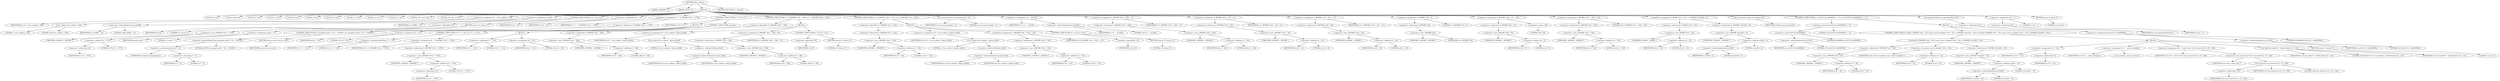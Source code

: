 digraph tftp_connect {  
"1000113" [label = "(METHOD,tftp_connect)" ]
"1000114" [label = "(PARAM,_DWORD *a1)" ]
"1000115" [label = "(PARAM,_BYTE *a2)" ]
"1000116" [label = "(BLOCK,,)" ]
"1000117" [label = "(LOCAL,v4: int)" ]
"1000118" [label = "(LOCAL,result: int)" ]
"1000119" [label = "(LOCAL,v6: int)" ]
"1000120" [label = "(LOCAL,v7: int)" ]
"1000121" [label = "(LOCAL,v8: int)" ]
"1000122" [label = "(LOCAL,v9: int)" ]
"1000123" [label = "(LOCAL,v10: int)" ]
"1000124" [label = "(LOCAL,v11: int)" ]
"1000125" [label = "(LOCAL,v12: int *)" ]
"1000126" [label = "(LOCAL,v13: int)" ]
"1000127" [label = "(LOCAL,v14: const char *)" ]
"1000128" [label = "(LOCAL,v15: char [ 128 ])" ]
"1000129" [label = "(<operator>.assignment,v4 = Curl_ccalloc(1, 336))" ]
"1000130" [label = "(IDENTIFIER,v4,v4 = Curl_ccalloc(1, 336))" ]
"1000131" [label = "(Curl_ccalloc,Curl_ccalloc(1, 336))" ]
"1000132" [label = "(LITERAL,1,Curl_ccalloc(1, 336))" ]
"1000133" [label = "(LITERAL,336,Curl_ccalloc(1, 336))" ]
"1000134" [label = "(<operator>.assignment,a1[188] = v4)" ]
"1000135" [label = "(<operator>.indirectIndexAccess,a1[188])" ]
"1000136" [label = "(IDENTIFIER,a1,a1[188] = v4)" ]
"1000137" [label = "(LITERAL,188,a1[188] = v4)" ]
"1000138" [label = "(IDENTIFIER,v4,a1[188] = v4)" ]
"1000139" [label = "(CONTROL_STRUCTURE,if ( !v4 ),if ( !v4 ))" ]
"1000140" [label = "(<operator>.logicalNot,!v4)" ]
"1000141" [label = "(IDENTIFIER,v4,!v4)" ]
"1000142" [label = "(RETURN,return 27;,return 27;)" ]
"1000143" [label = "(LITERAL,27,return 27;)" ]
"1000144" [label = "(<operator>.assignment,v6 = v4)" ]
"1000145" [label = "(IDENTIFIER,v6,v6 = v4)" ]
"1000146" [label = "(IDENTIFIER,v4,v6 = v4)" ]
"1000147" [label = "(<operator>.assignment,v7 = *(_DWORD *)(*a1 + 1576))" ]
"1000148" [label = "(IDENTIFIER,v7,v7 = *(_DWORD *)(*a1 + 1576))" ]
"1000149" [label = "(<operator>.indirection,*(_DWORD *)(*a1 + 1576))" ]
"1000150" [label = "(<operator>.cast,(_DWORD *)(*a1 + 1576))" ]
"1000151" [label = "(UNKNOWN,_DWORD *,_DWORD *)" ]
"1000152" [label = "(<operator>.addition,*a1 + 1576)" ]
"1000153" [label = "(<operator>.indirection,*a1)" ]
"1000154" [label = "(IDENTIFIER,a1,*a1 + 1576)" ]
"1000155" [label = "(LITERAL,1576,*a1 + 1576)" ]
"1000156" [label = "(CONTROL_STRUCTURE,if ( v7 ),if ( v7 ))" ]
"1000157" [label = "(IDENTIFIER,v7,if ( v7 ))" ]
"1000158" [label = "(BLOCK,,)" ]
"1000159" [label = "(<operator>.assignment,result = 71)" ]
"1000160" [label = "(IDENTIFIER,result,result = 71)" ]
"1000161" [label = "(LITERAL,71,result = 71)" ]
"1000162" [label = "(CONTROL_STRUCTURE,if ( (unsigned int)(v7 - 8) >= 0xFFB1 ),if ( (unsigned int)(v7 - 8) >= 0xFFB1 ))" ]
"1000163" [label = "(<operator>.greaterEqualsThan,(unsigned int)(v7 - 8) >= 0xFFB1)" ]
"1000164" [label = "(<operator>.cast,(unsigned int)(v7 - 8))" ]
"1000165" [label = "(UNKNOWN,unsigned int,unsigned int)" ]
"1000166" [label = "(<operator>.subtraction,v7 - 8)" ]
"1000167" [label = "(IDENTIFIER,v7,v7 - 8)" ]
"1000168" [label = "(LITERAL,8,v7 - 8)" ]
"1000169" [label = "(LITERAL,0xFFB1,(unsigned int)(v7 - 8) >= 0xFFB1)" ]
"1000170" [label = "(RETURN,return result;,return result;)" ]
"1000171" [label = "(IDENTIFIER,result,return result;)" ]
"1000172" [label = "(<operator>.assignment,v8 = 512)" ]
"1000173" [label = "(IDENTIFIER,v8,v8 = 512)" ]
"1000174" [label = "(LITERAL,512,v8 = 512)" ]
"1000175" [label = "(CONTROL_STRUCTURE,if ( v7 >= 512 ),if ( v7 >= 512 ))" ]
"1000176" [label = "(<operator>.greaterEqualsThan,v7 >= 512)" ]
"1000177" [label = "(IDENTIFIER,v7,v7 >= 512)" ]
"1000178" [label = "(LITERAL,512,v7 >= 512)" ]
"1000179" [label = "(<operator>.assignment,v8 = *(_DWORD *)(*a1 + 1576))" ]
"1000180" [label = "(IDENTIFIER,v8,v8 = *(_DWORD *)(*a1 + 1576))" ]
"1000181" [label = "(<operator>.indirection,*(_DWORD *)(*a1 + 1576))" ]
"1000182" [label = "(<operator>.cast,(_DWORD *)(*a1 + 1576))" ]
"1000183" [label = "(UNKNOWN,_DWORD *,_DWORD *)" ]
"1000184" [label = "(<operator>.addition,*a1 + 1576)" ]
"1000185" [label = "(<operator>.indirection,*a1)" ]
"1000186" [label = "(IDENTIFIER,a1,*a1 + 1576)" ]
"1000187" [label = "(LITERAL,1576,*a1 + 1576)" ]
"1000188" [label = "(CONTROL_STRUCTURE,else,else)" ]
"1000189" [label = "(BLOCK,,)" ]
"1000190" [label = "(<operator>.assignment,v7 = 512)" ]
"1000191" [label = "(IDENTIFIER,v7,v7 = 512)" ]
"1000192" [label = "(LITERAL,512,v7 = 512)" ]
"1000193" [label = "(<operator>.assignment,v8 = 512)" ]
"1000194" [label = "(IDENTIFIER,v8,v8 = 512)" ]
"1000195" [label = "(LITERAL,512,v8 = 512)" ]
"1000196" [label = "(CONTROL_STRUCTURE,if ( !*(_DWORD *)(v6 + 328) ),if ( !*(_DWORD *)(v6 + 328) ))" ]
"1000197" [label = "(<operator>.logicalNot,!*(_DWORD *)(v6 + 328))" ]
"1000198" [label = "(<operator>.indirection,*(_DWORD *)(v6 + 328))" ]
"1000199" [label = "(<operator>.cast,(_DWORD *)(v6 + 328))" ]
"1000200" [label = "(UNKNOWN,_DWORD *,_DWORD *)" ]
"1000201" [label = "(<operator>.addition,v6 + 328)" ]
"1000202" [label = "(IDENTIFIER,v6,v6 + 328)" ]
"1000203" [label = "(LITERAL,328,v6 + 328)" ]
"1000204" [label = "(BLOCK,,)" ]
"1000205" [label = "(<operator>.assignment,v9 = Curl_ccalloc(1, &byte_4[v8]))" ]
"1000206" [label = "(IDENTIFIER,v9,v9 = Curl_ccalloc(1, &byte_4[v8]))" ]
"1000207" [label = "(Curl_ccalloc,Curl_ccalloc(1, &byte_4[v8]))" ]
"1000208" [label = "(LITERAL,1,Curl_ccalloc(1, &byte_4[v8]))" ]
"1000209" [label = "(<operator>.addressOf,&byte_4[v8])" ]
"1000210" [label = "(<operator>.indirectIndexAccess,byte_4[v8])" ]
"1000211" [label = "(IDENTIFIER,byte_4,Curl_ccalloc(1, &byte_4[v8]))" ]
"1000212" [label = "(IDENTIFIER,v8,Curl_ccalloc(1, &byte_4[v8]))" ]
"1000213" [label = "(<operator>.assignment,*(_DWORD *)(v6 + 328) = v9)" ]
"1000214" [label = "(<operator>.indirection,*(_DWORD *)(v6 + 328))" ]
"1000215" [label = "(<operator>.cast,(_DWORD *)(v6 + 328))" ]
"1000216" [label = "(UNKNOWN,_DWORD *,_DWORD *)" ]
"1000217" [label = "(<operator>.addition,v6 + 328)" ]
"1000218" [label = "(IDENTIFIER,v6,v6 + 328)" ]
"1000219" [label = "(LITERAL,328,v6 + 328)" ]
"1000220" [label = "(IDENTIFIER,v9,*(_DWORD *)(v6 + 328) = v9)" ]
"1000221" [label = "(CONTROL_STRUCTURE,if ( !v9 ),if ( !v9 ))" ]
"1000222" [label = "(<operator>.logicalNot,!v9)" ]
"1000223" [label = "(IDENTIFIER,v9,!v9)" ]
"1000224" [label = "(RETURN,return 27;,return 27;)" ]
"1000225" [label = "(LITERAL,27,return 27;)" ]
"1000226" [label = "(CONTROL_STRUCTURE,if ( !*(_DWORD *)(v6 + 332) ),if ( !*(_DWORD *)(v6 + 332) ))" ]
"1000227" [label = "(<operator>.logicalNot,!*(_DWORD *)(v6 + 332))" ]
"1000228" [label = "(<operator>.indirection,*(_DWORD *)(v6 + 332))" ]
"1000229" [label = "(<operator>.cast,(_DWORD *)(v6 + 332))" ]
"1000230" [label = "(UNKNOWN,_DWORD *,_DWORD *)" ]
"1000231" [label = "(<operator>.addition,v6 + 332)" ]
"1000232" [label = "(IDENTIFIER,v6,v6 + 332)" ]
"1000233" [label = "(LITERAL,332,v6 + 332)" ]
"1000234" [label = "(BLOCK,,)" ]
"1000235" [label = "(<operator>.assignment,v10 = Curl_ccalloc(1, &byte_4[v8]))" ]
"1000236" [label = "(IDENTIFIER,v10,v10 = Curl_ccalloc(1, &byte_4[v8]))" ]
"1000237" [label = "(Curl_ccalloc,Curl_ccalloc(1, &byte_4[v8]))" ]
"1000238" [label = "(LITERAL,1,Curl_ccalloc(1, &byte_4[v8]))" ]
"1000239" [label = "(<operator>.addressOf,&byte_4[v8])" ]
"1000240" [label = "(<operator>.indirectIndexAccess,byte_4[v8])" ]
"1000241" [label = "(IDENTIFIER,byte_4,Curl_ccalloc(1, &byte_4[v8]))" ]
"1000242" [label = "(IDENTIFIER,v8,Curl_ccalloc(1, &byte_4[v8]))" ]
"1000243" [label = "(<operator>.assignment,*(_DWORD *)(v6 + 332) = v10)" ]
"1000244" [label = "(<operator>.indirection,*(_DWORD *)(v6 + 332))" ]
"1000245" [label = "(<operator>.cast,(_DWORD *)(v6 + 332))" ]
"1000246" [label = "(UNKNOWN,_DWORD *,_DWORD *)" ]
"1000247" [label = "(<operator>.addition,v6 + 332)" ]
"1000248" [label = "(IDENTIFIER,v6,v6 + 332)" ]
"1000249" [label = "(LITERAL,332,v6 + 332)" ]
"1000250" [label = "(IDENTIFIER,v10,*(_DWORD *)(v6 + 332) = v10)" ]
"1000251" [label = "(CONTROL_STRUCTURE,if ( !v10 ),if ( !v10 ))" ]
"1000252" [label = "(<operator>.logicalNot,!v10)" ]
"1000253" [label = "(IDENTIFIER,v10,!v10)" ]
"1000254" [label = "(RETURN,return 27;,return 27;)" ]
"1000255" [label = "(LITERAL,27,return 27;)" ]
"1000256" [label = "(Curl_conncontrol,Curl_conncontrol(a1, 1))" ]
"1000257" [label = "(IDENTIFIER,a1,Curl_conncontrol(a1, 1))" ]
"1000258" [label = "(LITERAL,1,Curl_conncontrol(a1, 1))" ]
"1000259" [label = "(<operator>.assignment,v11 = a1[105])" ]
"1000260" [label = "(IDENTIFIER,v11,v11 = a1[105])" ]
"1000261" [label = "(<operator>.indirectIndexAccess,a1[105])" ]
"1000262" [label = "(IDENTIFIER,a1,v11 = a1[105])" ]
"1000263" [label = "(LITERAL,105,v11 = a1[105])" ]
"1000264" [label = "(<operator>.assignment,*(_DWORD *)(v6 + 324) = v7)" ]
"1000265" [label = "(<operator>.indirection,*(_DWORD *)(v6 + 324))" ]
"1000266" [label = "(<operator>.cast,(_DWORD *)(v6 + 324))" ]
"1000267" [label = "(UNKNOWN,_DWORD *,_DWORD *)" ]
"1000268" [label = "(<operator>.addition,v6 + 324)" ]
"1000269" [label = "(IDENTIFIER,v6,v6 + 324)" ]
"1000270" [label = "(LITERAL,324,v6 + 324)" ]
"1000271" [label = "(IDENTIFIER,v7,*(_DWORD *)(v6 + 324) = v7)" ]
"1000272" [label = "(<operator>.assignment,*(_DWORD *)(v6 + 16) = a1)" ]
"1000273" [label = "(<operator>.indirection,*(_DWORD *)(v6 + 16))" ]
"1000274" [label = "(<operator>.cast,(_DWORD *)(v6 + 16))" ]
"1000275" [label = "(UNKNOWN,_DWORD *,_DWORD *)" ]
"1000276" [label = "(<operator>.addition,v6 + 16)" ]
"1000277" [label = "(IDENTIFIER,v6,v6 + 16)" ]
"1000278" [label = "(LITERAL,16,v6 + 16)" ]
"1000279" [label = "(IDENTIFIER,a1,*(_DWORD *)(v6 + 16) = a1)" ]
"1000280" [label = "(<operator>.assignment,*(_DWORD *)(v6 + 20) = v11)" ]
"1000281" [label = "(<operator>.indirection,*(_DWORD *)(v6 + 20))" ]
"1000282" [label = "(<operator>.cast,(_DWORD *)(v6 + 20))" ]
"1000283" [label = "(UNKNOWN,_DWORD *,_DWORD *)" ]
"1000284" [label = "(<operator>.addition,v6 + 20)" ]
"1000285" [label = "(IDENTIFIER,v6,v6 + 20)" ]
"1000286" [label = "(LITERAL,20,v6 + 20)" ]
"1000287" [label = "(IDENTIFIER,v11,*(_DWORD *)(v6 + 20) = v11)" ]
"1000288" [label = "(<operator>.assignment,*(_DWORD *)v6 = 0)" ]
"1000289" [label = "(<operator>.indirection,*(_DWORD *)v6)" ]
"1000290" [label = "(<operator>.cast,(_DWORD *)v6)" ]
"1000291" [label = "(UNKNOWN,_DWORD *,_DWORD *)" ]
"1000292" [label = "(IDENTIFIER,v6,(_DWORD *)v6)" ]
"1000293" [label = "(LITERAL,0,*(_DWORD *)v6 = 0)" ]
"1000294" [label = "(<operator>.assignment,*(_DWORD *)(v6 + 8) = -100)" ]
"1000295" [label = "(<operator>.indirection,*(_DWORD *)(v6 + 8))" ]
"1000296" [label = "(<operator>.cast,(_DWORD *)(v6 + 8))" ]
"1000297" [label = "(UNKNOWN,_DWORD *,_DWORD *)" ]
"1000298" [label = "(<operator>.addition,v6 + 8)" ]
"1000299" [label = "(IDENTIFIER,v6,v6 + 8)" ]
"1000300" [label = "(LITERAL,8,v6 + 8)" ]
"1000301" [label = "(<operator>.minus,-100)" ]
"1000302" [label = "(LITERAL,100,-100)" ]
"1000303" [label = "(<operator>.assignment,*(_DWORD *)(v6 + 320) = 512)" ]
"1000304" [label = "(<operator>.indirection,*(_DWORD *)(v6 + 320))" ]
"1000305" [label = "(<operator>.cast,(_DWORD *)(v6 + 320))" ]
"1000306" [label = "(UNKNOWN,_DWORD *,_DWORD *)" ]
"1000307" [label = "(<operator>.addition,v6 + 320)" ]
"1000308" [label = "(IDENTIFIER,v6,v6 + 320)" ]
"1000309" [label = "(LITERAL,320,v6 + 320)" ]
"1000310" [label = "(LITERAL,512,*(_DWORD *)(v6 + 320) = 512)" ]
"1000311" [label = "(<operator>.assignment,*(_WORD *)(v6 + 52) = *(_DWORD *)(a1[20] + 4))" ]
"1000312" [label = "(<operator>.indirection,*(_WORD *)(v6 + 52))" ]
"1000313" [label = "(<operator>.cast,(_WORD *)(v6 + 52))" ]
"1000314" [label = "(UNKNOWN,_WORD *,_WORD *)" ]
"1000315" [label = "(<operator>.addition,v6 + 52)" ]
"1000316" [label = "(IDENTIFIER,v6,v6 + 52)" ]
"1000317" [label = "(LITERAL,52,v6 + 52)" ]
"1000318" [label = "(<operator>.indirection,*(_DWORD *)(a1[20] + 4))" ]
"1000319" [label = "(<operator>.cast,(_DWORD *)(a1[20] + 4))" ]
"1000320" [label = "(UNKNOWN,_DWORD *,_DWORD *)" ]
"1000321" [label = "(<operator>.addition,a1[20] + 4)" ]
"1000322" [label = "(<operator>.indirectIndexAccess,a1[20])" ]
"1000323" [label = "(IDENTIFIER,a1,a1[20] + 4)" ]
"1000324" [label = "(LITERAL,20,a1[20] + 4)" ]
"1000325" [label = "(LITERAL,4,a1[20] + 4)" ]
"1000326" [label = "(tftp_set_timeouts,tftp_set_timeouts(v6))" ]
"1000327" [label = "(IDENTIFIER,v6,tftp_set_timeouts(v6))" ]
"1000328" [label = "(CONTROL_STRUCTURE,if ( (a1[147] & 0x2000000) == 0 ),if ( (a1[147] & 0x2000000) == 0 ))" ]
"1000329" [label = "(<operator>.equals,(a1[147] & 0x2000000) == 0)" ]
"1000330" [label = "(<operator>.and,a1[147] & 0x2000000)" ]
"1000331" [label = "(<operator>.indirectIndexAccess,a1[147])" ]
"1000332" [label = "(IDENTIFIER,a1,a1[147] & 0x2000000)" ]
"1000333" [label = "(LITERAL,147,a1[147] & 0x2000000)" ]
"1000334" [label = "(LITERAL,0x2000000,a1[147] & 0x2000000)" ]
"1000335" [label = "(LITERAL,0,(a1[147] & 0x2000000) == 0)" ]
"1000336" [label = "(BLOCK,,)" ]
"1000337" [label = "(CONTROL_STRUCTURE,if ( bind(*(_DWORD *)(v6 + 20), (const struct sockaddr *)(v6 + 52), *(_DWORD *)(a1[20] + 16)) ),if ( bind(*(_DWORD *)(v6 + 20), (const struct sockaddr *)(v6 + 52), *(_DWORD *)(a1[20] + 16)) ))" ]
"1000338" [label = "(bind,bind(*(_DWORD *)(v6 + 20), (const struct sockaddr *)(v6 + 52), *(_DWORD *)(a1[20] + 16)))" ]
"1000339" [label = "(<operator>.indirection,*(_DWORD *)(v6 + 20))" ]
"1000340" [label = "(<operator>.cast,(_DWORD *)(v6 + 20))" ]
"1000341" [label = "(UNKNOWN,_DWORD *,_DWORD *)" ]
"1000342" [label = "(<operator>.addition,v6 + 20)" ]
"1000343" [label = "(IDENTIFIER,v6,v6 + 20)" ]
"1000344" [label = "(LITERAL,20,v6 + 20)" ]
"1000345" [label = "(<operator>.cast,(const struct sockaddr *)(v6 + 52))" ]
"1000346" [label = "(UNKNOWN,const struct sockaddr *,const struct sockaddr *)" ]
"1000347" [label = "(<operator>.addition,v6 + 52)" ]
"1000348" [label = "(IDENTIFIER,v6,v6 + 52)" ]
"1000349" [label = "(LITERAL,52,v6 + 52)" ]
"1000350" [label = "(<operator>.indirection,*(_DWORD *)(a1[20] + 16))" ]
"1000351" [label = "(<operator>.cast,(_DWORD *)(a1[20] + 16))" ]
"1000352" [label = "(UNKNOWN,_DWORD *,_DWORD *)" ]
"1000353" [label = "(<operator>.addition,a1[20] + 16)" ]
"1000354" [label = "(<operator>.indirectIndexAccess,a1[20])" ]
"1000355" [label = "(IDENTIFIER,a1,a1[20] + 16)" ]
"1000356" [label = "(LITERAL,20,a1[20] + 16)" ]
"1000357" [label = "(LITERAL,16,a1[20] + 16)" ]
"1000358" [label = "(BLOCK,,)" ]
"1000359" [label = "(<operator>.assignment,v13 = *a1)" ]
"1000360" [label = "(IDENTIFIER,v13,v13 = *a1)" ]
"1000361" [label = "(<operator>.indirection,*a1)" ]
"1000362" [label = "(IDENTIFIER,a1,v13 = *a1)" ]
"1000363" [label = "(<operator>.assignment,v12 = _errno_location())" ]
"1000364" [label = "(IDENTIFIER,v12,v12 = _errno_location())" ]
"1000365" [label = "(_errno_location,_errno_location())" ]
"1000366" [label = "(<operator>.assignment,v14 = (const char *)Curl_strerror(*v12, v15, 128))" ]
"1000367" [label = "(IDENTIFIER,v14,v14 = (const char *)Curl_strerror(*v12, v15, 128))" ]
"1000368" [label = "(<operator>.cast,(const char *)Curl_strerror(*v12, v15, 128))" ]
"1000369" [label = "(UNKNOWN,const char *,const char *)" ]
"1000370" [label = "(Curl_strerror,Curl_strerror(*v12, v15, 128))" ]
"1000371" [label = "(<operator>.indirection,*v12)" ]
"1000372" [label = "(IDENTIFIER,v12,Curl_strerror(*v12, v15, 128))" ]
"1000373" [label = "(IDENTIFIER,v15,Curl_strerror(*v12, v15, 128))" ]
"1000374" [label = "(LITERAL,128,Curl_strerror(*v12, v15, 128))" ]
"1000375" [label = "(Curl_failf,Curl_failf(v13, \"bind() failed; %s\", v14))" ]
"1000376" [label = "(IDENTIFIER,v13,Curl_failf(v13, \"bind() failed; %s\", v14))" ]
"1000377" [label = "(LITERAL,\"bind() failed; %s\",Curl_failf(v13, \"bind() failed; %s\", v14))" ]
"1000378" [label = "(IDENTIFIER,v14,Curl_failf(v13, \"bind() failed; %s\", v14))" ]
"1000379" [label = "(RETURN,return 7;,return 7;)" ]
"1000380" [label = "(LITERAL,7,return 7;)" ]
"1000381" [label = "(<operators>.assignmentOr,a1[147] |= 0x2000000u)" ]
"1000382" [label = "(<operator>.indirectIndexAccess,a1[147])" ]
"1000383" [label = "(IDENTIFIER,a1,a1[147] |= 0x2000000u)" ]
"1000384" [label = "(LITERAL,147,a1[147] |= 0x2000000u)" ]
"1000385" [label = "(LITERAL,0x2000000u,a1[147] |= 0x2000000u)" ]
"1000386" [label = "(Curl_pgrsStartNow,Curl_pgrsStartNow(*a1))" ]
"1000387" [label = "(<operator>.indirection,*a1)" ]
"1000388" [label = "(IDENTIFIER,a1,Curl_pgrsStartNow(*a1))" ]
"1000389" [label = "(<operator>.assignment,*a2 = 1)" ]
"1000390" [label = "(<operator>.indirection,*a2)" ]
"1000391" [label = "(IDENTIFIER,a2,*a2 = 1)" ]
"1000392" [label = "(LITERAL,1,*a2 = 1)" ]
"1000393" [label = "(RETURN,return 0;,return 0;)" ]
"1000394" [label = "(LITERAL,0,return 0;)" ]
"1000395" [label = "(METHOD_RETURN,int __fastcall)" ]
  "1000113" -> "1000114" 
  "1000113" -> "1000115" 
  "1000113" -> "1000116" 
  "1000113" -> "1000395" 
  "1000116" -> "1000117" 
  "1000116" -> "1000118" 
  "1000116" -> "1000119" 
  "1000116" -> "1000120" 
  "1000116" -> "1000121" 
  "1000116" -> "1000122" 
  "1000116" -> "1000123" 
  "1000116" -> "1000124" 
  "1000116" -> "1000125" 
  "1000116" -> "1000126" 
  "1000116" -> "1000127" 
  "1000116" -> "1000128" 
  "1000116" -> "1000129" 
  "1000116" -> "1000134" 
  "1000116" -> "1000139" 
  "1000116" -> "1000144" 
  "1000116" -> "1000147" 
  "1000116" -> "1000156" 
  "1000116" -> "1000196" 
  "1000116" -> "1000226" 
  "1000116" -> "1000256" 
  "1000116" -> "1000259" 
  "1000116" -> "1000264" 
  "1000116" -> "1000272" 
  "1000116" -> "1000280" 
  "1000116" -> "1000288" 
  "1000116" -> "1000294" 
  "1000116" -> "1000303" 
  "1000116" -> "1000311" 
  "1000116" -> "1000326" 
  "1000116" -> "1000328" 
  "1000116" -> "1000386" 
  "1000116" -> "1000389" 
  "1000116" -> "1000393" 
  "1000129" -> "1000130" 
  "1000129" -> "1000131" 
  "1000131" -> "1000132" 
  "1000131" -> "1000133" 
  "1000134" -> "1000135" 
  "1000134" -> "1000138" 
  "1000135" -> "1000136" 
  "1000135" -> "1000137" 
  "1000139" -> "1000140" 
  "1000139" -> "1000142" 
  "1000140" -> "1000141" 
  "1000142" -> "1000143" 
  "1000144" -> "1000145" 
  "1000144" -> "1000146" 
  "1000147" -> "1000148" 
  "1000147" -> "1000149" 
  "1000149" -> "1000150" 
  "1000150" -> "1000151" 
  "1000150" -> "1000152" 
  "1000152" -> "1000153" 
  "1000152" -> "1000155" 
  "1000153" -> "1000154" 
  "1000156" -> "1000157" 
  "1000156" -> "1000158" 
  "1000156" -> "1000188" 
  "1000158" -> "1000159" 
  "1000158" -> "1000162" 
  "1000158" -> "1000172" 
  "1000158" -> "1000175" 
  "1000159" -> "1000160" 
  "1000159" -> "1000161" 
  "1000162" -> "1000163" 
  "1000162" -> "1000170" 
  "1000163" -> "1000164" 
  "1000163" -> "1000169" 
  "1000164" -> "1000165" 
  "1000164" -> "1000166" 
  "1000166" -> "1000167" 
  "1000166" -> "1000168" 
  "1000170" -> "1000171" 
  "1000172" -> "1000173" 
  "1000172" -> "1000174" 
  "1000175" -> "1000176" 
  "1000175" -> "1000179" 
  "1000176" -> "1000177" 
  "1000176" -> "1000178" 
  "1000179" -> "1000180" 
  "1000179" -> "1000181" 
  "1000181" -> "1000182" 
  "1000182" -> "1000183" 
  "1000182" -> "1000184" 
  "1000184" -> "1000185" 
  "1000184" -> "1000187" 
  "1000185" -> "1000186" 
  "1000188" -> "1000189" 
  "1000189" -> "1000190" 
  "1000189" -> "1000193" 
  "1000190" -> "1000191" 
  "1000190" -> "1000192" 
  "1000193" -> "1000194" 
  "1000193" -> "1000195" 
  "1000196" -> "1000197" 
  "1000196" -> "1000204" 
  "1000197" -> "1000198" 
  "1000198" -> "1000199" 
  "1000199" -> "1000200" 
  "1000199" -> "1000201" 
  "1000201" -> "1000202" 
  "1000201" -> "1000203" 
  "1000204" -> "1000205" 
  "1000204" -> "1000213" 
  "1000204" -> "1000221" 
  "1000205" -> "1000206" 
  "1000205" -> "1000207" 
  "1000207" -> "1000208" 
  "1000207" -> "1000209" 
  "1000209" -> "1000210" 
  "1000210" -> "1000211" 
  "1000210" -> "1000212" 
  "1000213" -> "1000214" 
  "1000213" -> "1000220" 
  "1000214" -> "1000215" 
  "1000215" -> "1000216" 
  "1000215" -> "1000217" 
  "1000217" -> "1000218" 
  "1000217" -> "1000219" 
  "1000221" -> "1000222" 
  "1000221" -> "1000224" 
  "1000222" -> "1000223" 
  "1000224" -> "1000225" 
  "1000226" -> "1000227" 
  "1000226" -> "1000234" 
  "1000227" -> "1000228" 
  "1000228" -> "1000229" 
  "1000229" -> "1000230" 
  "1000229" -> "1000231" 
  "1000231" -> "1000232" 
  "1000231" -> "1000233" 
  "1000234" -> "1000235" 
  "1000234" -> "1000243" 
  "1000234" -> "1000251" 
  "1000235" -> "1000236" 
  "1000235" -> "1000237" 
  "1000237" -> "1000238" 
  "1000237" -> "1000239" 
  "1000239" -> "1000240" 
  "1000240" -> "1000241" 
  "1000240" -> "1000242" 
  "1000243" -> "1000244" 
  "1000243" -> "1000250" 
  "1000244" -> "1000245" 
  "1000245" -> "1000246" 
  "1000245" -> "1000247" 
  "1000247" -> "1000248" 
  "1000247" -> "1000249" 
  "1000251" -> "1000252" 
  "1000251" -> "1000254" 
  "1000252" -> "1000253" 
  "1000254" -> "1000255" 
  "1000256" -> "1000257" 
  "1000256" -> "1000258" 
  "1000259" -> "1000260" 
  "1000259" -> "1000261" 
  "1000261" -> "1000262" 
  "1000261" -> "1000263" 
  "1000264" -> "1000265" 
  "1000264" -> "1000271" 
  "1000265" -> "1000266" 
  "1000266" -> "1000267" 
  "1000266" -> "1000268" 
  "1000268" -> "1000269" 
  "1000268" -> "1000270" 
  "1000272" -> "1000273" 
  "1000272" -> "1000279" 
  "1000273" -> "1000274" 
  "1000274" -> "1000275" 
  "1000274" -> "1000276" 
  "1000276" -> "1000277" 
  "1000276" -> "1000278" 
  "1000280" -> "1000281" 
  "1000280" -> "1000287" 
  "1000281" -> "1000282" 
  "1000282" -> "1000283" 
  "1000282" -> "1000284" 
  "1000284" -> "1000285" 
  "1000284" -> "1000286" 
  "1000288" -> "1000289" 
  "1000288" -> "1000293" 
  "1000289" -> "1000290" 
  "1000290" -> "1000291" 
  "1000290" -> "1000292" 
  "1000294" -> "1000295" 
  "1000294" -> "1000301" 
  "1000295" -> "1000296" 
  "1000296" -> "1000297" 
  "1000296" -> "1000298" 
  "1000298" -> "1000299" 
  "1000298" -> "1000300" 
  "1000301" -> "1000302" 
  "1000303" -> "1000304" 
  "1000303" -> "1000310" 
  "1000304" -> "1000305" 
  "1000305" -> "1000306" 
  "1000305" -> "1000307" 
  "1000307" -> "1000308" 
  "1000307" -> "1000309" 
  "1000311" -> "1000312" 
  "1000311" -> "1000318" 
  "1000312" -> "1000313" 
  "1000313" -> "1000314" 
  "1000313" -> "1000315" 
  "1000315" -> "1000316" 
  "1000315" -> "1000317" 
  "1000318" -> "1000319" 
  "1000319" -> "1000320" 
  "1000319" -> "1000321" 
  "1000321" -> "1000322" 
  "1000321" -> "1000325" 
  "1000322" -> "1000323" 
  "1000322" -> "1000324" 
  "1000326" -> "1000327" 
  "1000328" -> "1000329" 
  "1000328" -> "1000336" 
  "1000329" -> "1000330" 
  "1000329" -> "1000335" 
  "1000330" -> "1000331" 
  "1000330" -> "1000334" 
  "1000331" -> "1000332" 
  "1000331" -> "1000333" 
  "1000336" -> "1000337" 
  "1000336" -> "1000381" 
  "1000337" -> "1000338" 
  "1000337" -> "1000358" 
  "1000338" -> "1000339" 
  "1000338" -> "1000345" 
  "1000338" -> "1000350" 
  "1000339" -> "1000340" 
  "1000340" -> "1000341" 
  "1000340" -> "1000342" 
  "1000342" -> "1000343" 
  "1000342" -> "1000344" 
  "1000345" -> "1000346" 
  "1000345" -> "1000347" 
  "1000347" -> "1000348" 
  "1000347" -> "1000349" 
  "1000350" -> "1000351" 
  "1000351" -> "1000352" 
  "1000351" -> "1000353" 
  "1000353" -> "1000354" 
  "1000353" -> "1000357" 
  "1000354" -> "1000355" 
  "1000354" -> "1000356" 
  "1000358" -> "1000359" 
  "1000358" -> "1000363" 
  "1000358" -> "1000366" 
  "1000358" -> "1000375" 
  "1000358" -> "1000379" 
  "1000359" -> "1000360" 
  "1000359" -> "1000361" 
  "1000361" -> "1000362" 
  "1000363" -> "1000364" 
  "1000363" -> "1000365" 
  "1000366" -> "1000367" 
  "1000366" -> "1000368" 
  "1000368" -> "1000369" 
  "1000368" -> "1000370" 
  "1000370" -> "1000371" 
  "1000370" -> "1000373" 
  "1000370" -> "1000374" 
  "1000371" -> "1000372" 
  "1000375" -> "1000376" 
  "1000375" -> "1000377" 
  "1000375" -> "1000378" 
  "1000379" -> "1000380" 
  "1000381" -> "1000382" 
  "1000381" -> "1000385" 
  "1000382" -> "1000383" 
  "1000382" -> "1000384" 
  "1000386" -> "1000387" 
  "1000387" -> "1000388" 
  "1000389" -> "1000390" 
  "1000389" -> "1000392" 
  "1000390" -> "1000391" 
  "1000393" -> "1000394" 
}
